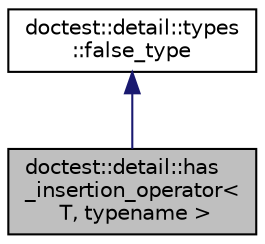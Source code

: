 digraph "doctest::detail::has_insertion_operator&lt; T, typename &gt;"
{
 // LATEX_PDF_SIZE
  edge [fontname="Helvetica",fontsize="10",labelfontname="Helvetica",labelfontsize="10"];
  node [fontname="Helvetica",fontsize="10",shape=record];
  Node1 [label="doctest::detail::has\l_insertion_operator\<\l T, typename \>",height=0.2,width=0.4,color="black", fillcolor="grey75", style="filled", fontcolor="black",tooltip=" "];
  Node2 -> Node1 [dir="back",color="midnightblue",fontsize="10",style="solid",fontname="Helvetica"];
  Node2 [label="doctest::detail::types\l::false_type",height=0.2,width=0.4,color="black", fillcolor="white", style="filled",URL="$df/d79/structdoctest_1_1detail_1_1types_1_1false__type.html",tooltip=" "];
}
